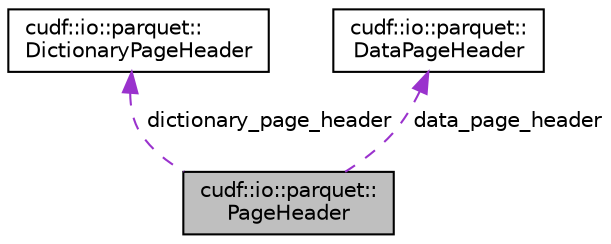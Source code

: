 digraph "cudf::io::parquet::PageHeader"
{
 // LATEX_PDF_SIZE
  edge [fontname="Helvetica",fontsize="10",labelfontname="Helvetica",labelfontsize="10"];
  node [fontname="Helvetica",fontsize="10",shape=record];
  Node1 [label="cudf::io::parquet::\lPageHeader",height=0.2,width=0.4,color="black", fillcolor="grey75", style="filled", fontcolor="black",tooltip="Thrift-derived struct describing the page header."];
  Node2 -> Node1 [dir="back",color="darkorchid3",fontsize="10",style="dashed",label=" dictionary_page_header" ,fontname="Helvetica"];
  Node2 [label="cudf::io::parquet::\lDictionaryPageHeader",height=0.2,width=0.4,color="black", fillcolor="white", style="filled",URL="$structcudf_1_1io_1_1parquet_1_1DictionaryPageHeader.html",tooltip="Thrift-derived struct describing the header for a dictionary page."];
  Node3 -> Node1 [dir="back",color="darkorchid3",fontsize="10",style="dashed",label=" data_page_header" ,fontname="Helvetica"];
  Node3 [label="cudf::io::parquet::\lDataPageHeader",height=0.2,width=0.4,color="black", fillcolor="white", style="filled",URL="$structcudf_1_1io_1_1parquet_1_1DataPageHeader.html",tooltip="Thrift-derived struct describing the header for a data page."];
}
